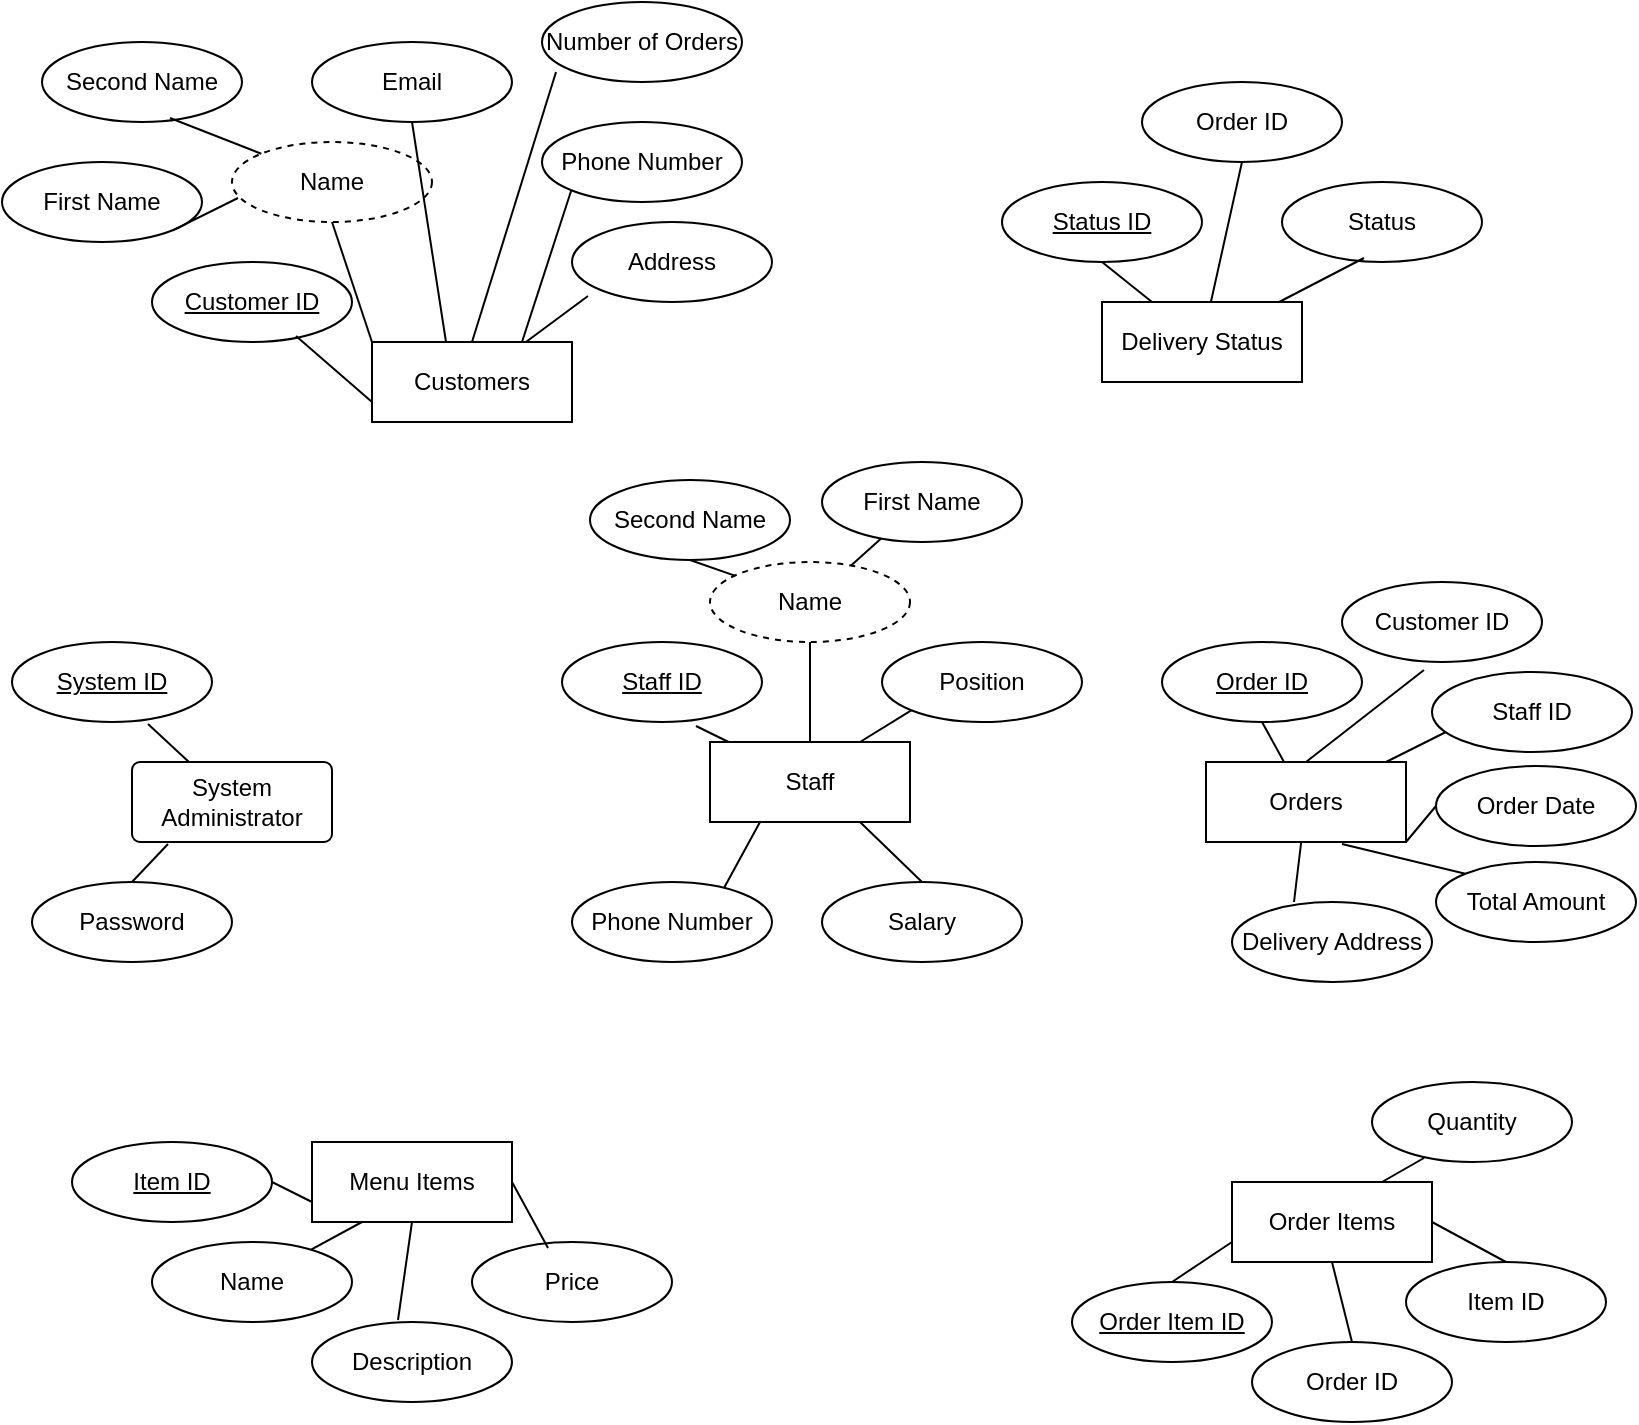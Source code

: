 <mxfile version="21.6.8" type="github">
  <diagram name="Page-1" id="dyHAM5HxzbNCwolYe6A6">
    <mxGraphModel dx="1039" dy="512" grid="1" gridSize="10" guides="1" tooltips="1" connect="1" arrows="1" fold="1" page="1" pageScale="1" pageWidth="827" pageHeight="1169" math="0" shadow="0">
      <root>
        <mxCell id="0" />
        <mxCell id="1" parent="0" />
        <mxCell id="RxUiXmsBHJBCxsVWnYsx-1" value="Customers" style="whiteSpace=wrap;html=1;align=center;" vertex="1" parent="1">
          <mxGeometry x="195" y="210" width="100" height="40" as="geometry" />
        </mxCell>
        <mxCell id="RxUiXmsBHJBCxsVWnYsx-2" value="System Administrator" style="rounded=1;arcSize=10;whiteSpace=wrap;html=1;align=center;" vertex="1" parent="1">
          <mxGeometry x="75" y="420" width="100" height="40" as="geometry" />
        </mxCell>
        <mxCell id="RxUiXmsBHJBCxsVWnYsx-3" style="edgeStyle=orthogonalEdgeStyle;rounded=0;orthogonalLoop=1;jettySize=auto;html=1;exitX=0.5;exitY=1;exitDx=0;exitDy=0;" edge="1" parent="1" source="RxUiXmsBHJBCxsVWnYsx-1" target="RxUiXmsBHJBCxsVWnYsx-1">
          <mxGeometry relative="1" as="geometry" />
        </mxCell>
        <mxCell id="RxUiXmsBHJBCxsVWnYsx-4" value="Menu Items" style="whiteSpace=wrap;html=1;align=center;" vertex="1" parent="1">
          <mxGeometry x="165" y="610" width="100" height="40" as="geometry" />
        </mxCell>
        <mxCell id="RxUiXmsBHJBCxsVWnYsx-5" value="Staff" style="whiteSpace=wrap;html=1;align=center;" vertex="1" parent="1">
          <mxGeometry x="364" y="410" width="100" height="40" as="geometry" />
        </mxCell>
        <mxCell id="RxUiXmsBHJBCxsVWnYsx-6" value="Orders" style="whiteSpace=wrap;html=1;align=center;" vertex="1" parent="1">
          <mxGeometry x="612" y="420" width="100" height="40" as="geometry" />
        </mxCell>
        <mxCell id="RxUiXmsBHJBCxsVWnYsx-7" value="Delivery Status" style="whiteSpace=wrap;html=1;align=center;" vertex="1" parent="1">
          <mxGeometry x="560" y="190" width="100" height="40" as="geometry" />
        </mxCell>
        <mxCell id="RxUiXmsBHJBCxsVWnYsx-8" value="Order Items" style="whiteSpace=wrap;html=1;align=center;" vertex="1" parent="1">
          <mxGeometry x="625" y="630" width="100" height="40" as="geometry" />
        </mxCell>
        <mxCell id="RxUiXmsBHJBCxsVWnYsx-9" value="Password" style="ellipse;whiteSpace=wrap;html=1;align=center;" vertex="1" parent="1">
          <mxGeometry x="25" y="480" width="100" height="40" as="geometry" />
        </mxCell>
        <mxCell id="RxUiXmsBHJBCxsVWnYsx-10" value="System ID" style="ellipse;whiteSpace=wrap;html=1;align=center;fontStyle=4;" vertex="1" parent="1">
          <mxGeometry x="15" y="360" width="100" height="40" as="geometry" />
        </mxCell>
        <mxCell id="RxUiXmsBHJBCxsVWnYsx-11" value="" style="endArrow=none;html=1;rounded=0;exitX=0.68;exitY=1.025;exitDx=0;exitDy=0;exitPerimeter=0;" edge="1" parent="1" source="RxUiXmsBHJBCxsVWnYsx-10" target="RxUiXmsBHJBCxsVWnYsx-2">
          <mxGeometry relative="1" as="geometry">
            <mxPoint x="315" y="460" as="sourcePoint" />
            <mxPoint x="475" y="460" as="targetPoint" />
          </mxGeometry>
        </mxCell>
        <mxCell id="RxUiXmsBHJBCxsVWnYsx-12" value="" style="endArrow=none;html=1;rounded=0;exitX=0.18;exitY=1.025;exitDx=0;exitDy=0;exitPerimeter=0;entryX=0.5;entryY=0;entryDx=0;entryDy=0;" edge="1" parent="1" source="RxUiXmsBHJBCxsVWnYsx-2" target="RxUiXmsBHJBCxsVWnYsx-9">
          <mxGeometry relative="1" as="geometry">
            <mxPoint x="315" y="460" as="sourcePoint" />
            <mxPoint x="475" y="460" as="targetPoint" />
          </mxGeometry>
        </mxCell>
        <mxCell id="RxUiXmsBHJBCxsVWnYsx-13" value="Name" style="ellipse;whiteSpace=wrap;html=1;align=center;" vertex="1" parent="1">
          <mxGeometry x="85" y="660" width="100" height="40" as="geometry" />
        </mxCell>
        <mxCell id="RxUiXmsBHJBCxsVWnYsx-14" value="Description" style="ellipse;whiteSpace=wrap;html=1;align=center;" vertex="1" parent="1">
          <mxGeometry x="165" y="700" width="100" height="40" as="geometry" />
        </mxCell>
        <mxCell id="RxUiXmsBHJBCxsVWnYsx-15" value="Price" style="ellipse;whiteSpace=wrap;html=1;align=center;" vertex="1" parent="1">
          <mxGeometry x="245" y="660" width="100" height="40" as="geometry" />
        </mxCell>
        <mxCell id="RxUiXmsBHJBCxsVWnYsx-16" value="Item ID" style="ellipse;whiteSpace=wrap;html=1;align=center;fontStyle=4;" vertex="1" parent="1">
          <mxGeometry x="45" y="610" width="100" height="40" as="geometry" />
        </mxCell>
        <mxCell id="RxUiXmsBHJBCxsVWnYsx-18" value="" style="endArrow=none;html=1;rounded=0;exitX=1;exitY=0.5;exitDx=0;exitDy=0;entryX=0;entryY=0.75;entryDx=0;entryDy=0;" edge="1" parent="1" source="RxUiXmsBHJBCxsVWnYsx-16" target="RxUiXmsBHJBCxsVWnYsx-4">
          <mxGeometry relative="1" as="geometry">
            <mxPoint x="315" y="600" as="sourcePoint" />
            <mxPoint x="475" y="600" as="targetPoint" />
          </mxGeometry>
        </mxCell>
        <mxCell id="RxUiXmsBHJBCxsVWnYsx-19" value="" style="endArrow=none;html=1;rounded=0;entryX=0.25;entryY=1;entryDx=0;entryDy=0;" edge="1" parent="1" source="RxUiXmsBHJBCxsVWnYsx-13" target="RxUiXmsBHJBCxsVWnYsx-4">
          <mxGeometry relative="1" as="geometry">
            <mxPoint x="315" y="600" as="sourcePoint" />
            <mxPoint x="475" y="600" as="targetPoint" />
          </mxGeometry>
        </mxCell>
        <mxCell id="RxUiXmsBHJBCxsVWnYsx-20" value="" style="endArrow=none;html=1;rounded=0;exitX=0.43;exitY=-0.025;exitDx=0;exitDy=0;exitPerimeter=0;entryX=0.5;entryY=1;entryDx=0;entryDy=0;" edge="1" parent="1" source="RxUiXmsBHJBCxsVWnYsx-14" target="RxUiXmsBHJBCxsVWnYsx-4">
          <mxGeometry relative="1" as="geometry">
            <mxPoint x="315" y="600" as="sourcePoint" />
            <mxPoint x="475" y="600" as="targetPoint" />
          </mxGeometry>
        </mxCell>
        <mxCell id="RxUiXmsBHJBCxsVWnYsx-21" value="" style="endArrow=none;html=1;rounded=0;exitX=0.38;exitY=0.075;exitDx=0;exitDy=0;exitPerimeter=0;entryX=1;entryY=0.5;entryDx=0;entryDy=0;" edge="1" parent="1" source="RxUiXmsBHJBCxsVWnYsx-15" target="RxUiXmsBHJBCxsVWnYsx-4">
          <mxGeometry relative="1" as="geometry">
            <mxPoint x="315" y="600" as="sourcePoint" />
            <mxPoint x="475" y="600" as="targetPoint" />
          </mxGeometry>
        </mxCell>
        <mxCell id="RxUiXmsBHJBCxsVWnYsx-22" value="Order Item ID" style="ellipse;whiteSpace=wrap;html=1;align=center;fontStyle=4;" vertex="1" parent="1">
          <mxGeometry x="545" y="680" width="100" height="40" as="geometry" />
        </mxCell>
        <mxCell id="RxUiXmsBHJBCxsVWnYsx-23" value="Order ID" style="ellipse;whiteSpace=wrap;html=1;align=center;" vertex="1" parent="1">
          <mxGeometry x="635" y="710" width="100" height="40" as="geometry" />
        </mxCell>
        <mxCell id="RxUiXmsBHJBCxsVWnYsx-24" value="Item ID" style="ellipse;whiteSpace=wrap;html=1;align=center;" vertex="1" parent="1">
          <mxGeometry x="712" y="670" width="100" height="40" as="geometry" />
        </mxCell>
        <mxCell id="RxUiXmsBHJBCxsVWnYsx-25" value="Quantity" style="ellipse;whiteSpace=wrap;html=1;align=center;" vertex="1" parent="1">
          <mxGeometry x="695" y="580" width="100" height="40" as="geometry" />
        </mxCell>
        <mxCell id="RxUiXmsBHJBCxsVWnYsx-26" value="" style="endArrow=none;html=1;rounded=0;entryX=0;entryY=0.75;entryDx=0;entryDy=0;exitX=0.5;exitY=0;exitDx=0;exitDy=0;" edge="1" parent="1" source="RxUiXmsBHJBCxsVWnYsx-22" target="RxUiXmsBHJBCxsVWnYsx-8">
          <mxGeometry relative="1" as="geometry">
            <mxPoint x="315" y="600" as="sourcePoint" />
            <mxPoint x="475" y="600" as="targetPoint" />
          </mxGeometry>
        </mxCell>
        <mxCell id="RxUiXmsBHJBCxsVWnYsx-27" value="" style="endArrow=none;html=1;rounded=0;entryX=0.5;entryY=1;entryDx=0;entryDy=0;exitX=0.5;exitY=0;exitDx=0;exitDy=0;" edge="1" parent="1" source="RxUiXmsBHJBCxsVWnYsx-23" target="RxUiXmsBHJBCxsVWnYsx-8">
          <mxGeometry relative="1" as="geometry">
            <mxPoint x="315" y="600" as="sourcePoint" />
            <mxPoint x="475" y="600" as="targetPoint" />
          </mxGeometry>
        </mxCell>
        <mxCell id="RxUiXmsBHJBCxsVWnYsx-28" value="" style="endArrow=none;html=1;rounded=0;entryX=0.5;entryY=0;entryDx=0;entryDy=0;exitX=1;exitY=0.5;exitDx=0;exitDy=0;" edge="1" parent="1" source="RxUiXmsBHJBCxsVWnYsx-8" target="RxUiXmsBHJBCxsVWnYsx-24">
          <mxGeometry relative="1" as="geometry">
            <mxPoint x="315" y="600" as="sourcePoint" />
            <mxPoint x="475" y="600" as="targetPoint" />
          </mxGeometry>
        </mxCell>
        <mxCell id="RxUiXmsBHJBCxsVWnYsx-29" value="" style="endArrow=none;html=1;rounded=0;entryX=0.26;entryY=0.95;entryDx=0;entryDy=0;entryPerimeter=0;exitX=0.75;exitY=0;exitDx=0;exitDy=0;" edge="1" parent="1" source="RxUiXmsBHJBCxsVWnYsx-8" target="RxUiXmsBHJBCxsVWnYsx-25">
          <mxGeometry relative="1" as="geometry">
            <mxPoint x="315" y="600" as="sourcePoint" />
            <mxPoint x="475" y="600" as="targetPoint" />
          </mxGeometry>
        </mxCell>
        <mxCell id="RxUiXmsBHJBCxsVWnYsx-30" value="Customer ID" style="ellipse;whiteSpace=wrap;html=1;align=center;fontStyle=4;" vertex="1" parent="1">
          <mxGeometry x="85" y="170" width="100" height="40" as="geometry" />
        </mxCell>
        <mxCell id="RxUiXmsBHJBCxsVWnYsx-31" value="First Name" style="ellipse;whiteSpace=wrap;html=1;align=center;" vertex="1" parent="1">
          <mxGeometry x="10" y="120" width="100" height="40" as="geometry" />
        </mxCell>
        <mxCell id="RxUiXmsBHJBCxsVWnYsx-33" value="Second Name" style="ellipse;whiteSpace=wrap;html=1;align=center;" vertex="1" parent="1">
          <mxGeometry x="30" y="60" width="100" height="40" as="geometry" />
        </mxCell>
        <mxCell id="RxUiXmsBHJBCxsVWnYsx-34" value="Name" style="ellipse;whiteSpace=wrap;html=1;align=center;dashed=1;" vertex="1" parent="1">
          <mxGeometry x="125" y="110" width="100" height="40" as="geometry" />
        </mxCell>
        <mxCell id="RxUiXmsBHJBCxsVWnYsx-35" value="Email" style="ellipse;whiteSpace=wrap;html=1;align=center;" vertex="1" parent="1">
          <mxGeometry x="165" y="60" width="100" height="40" as="geometry" />
        </mxCell>
        <mxCell id="RxUiXmsBHJBCxsVWnYsx-36" value="Phone Number" style="ellipse;whiteSpace=wrap;html=1;align=center;" vertex="1" parent="1">
          <mxGeometry x="280" y="100" width="100" height="40" as="geometry" />
        </mxCell>
        <mxCell id="RxUiXmsBHJBCxsVWnYsx-37" value="Address" style="ellipse;whiteSpace=wrap;html=1;align=center;" vertex="1" parent="1">
          <mxGeometry x="295" y="150" width="100" height="40" as="geometry" />
        </mxCell>
        <mxCell id="RxUiXmsBHJBCxsVWnYsx-38" value="Number of Orders" style="ellipse;whiteSpace=wrap;html=1;align=center;" vertex="1" parent="1">
          <mxGeometry x="280" y="40" width="100" height="40" as="geometry" />
        </mxCell>
        <mxCell id="RxUiXmsBHJBCxsVWnYsx-39" value="" style="endArrow=none;html=1;rounded=0;exitX=0.72;exitY=0.925;exitDx=0;exitDy=0;exitPerimeter=0;entryX=0;entryY=0.75;entryDx=0;entryDy=0;" edge="1" parent="1" source="RxUiXmsBHJBCxsVWnYsx-30" target="RxUiXmsBHJBCxsVWnYsx-1">
          <mxGeometry relative="1" as="geometry">
            <mxPoint x="340" y="170" as="sourcePoint" />
            <mxPoint x="500" y="170" as="targetPoint" />
          </mxGeometry>
        </mxCell>
        <mxCell id="RxUiXmsBHJBCxsVWnYsx-40" value="" style="endArrow=none;html=1;rounded=0;exitX=1;exitY=1;exitDx=0;exitDy=0;entryX=0.03;entryY=0.7;entryDx=0;entryDy=0;entryPerimeter=0;" edge="1" parent="1" source="RxUiXmsBHJBCxsVWnYsx-31" target="RxUiXmsBHJBCxsVWnYsx-34">
          <mxGeometry relative="1" as="geometry">
            <mxPoint x="340" y="170" as="sourcePoint" />
            <mxPoint x="500" y="170" as="targetPoint" />
          </mxGeometry>
        </mxCell>
        <mxCell id="RxUiXmsBHJBCxsVWnYsx-41" value="" style="endArrow=none;html=1;rounded=0;exitX=0.64;exitY=0.95;exitDx=0;exitDy=0;exitPerimeter=0;entryX=0;entryY=0;entryDx=0;entryDy=0;" edge="1" parent="1" source="RxUiXmsBHJBCxsVWnYsx-33" target="RxUiXmsBHJBCxsVWnYsx-34">
          <mxGeometry relative="1" as="geometry">
            <mxPoint x="340" y="170" as="sourcePoint" />
            <mxPoint x="500" y="170" as="targetPoint" />
          </mxGeometry>
        </mxCell>
        <mxCell id="RxUiXmsBHJBCxsVWnYsx-42" value="" style="endArrow=none;html=1;rounded=0;exitX=0.5;exitY=1;exitDx=0;exitDy=0;entryX=0;entryY=0;entryDx=0;entryDy=0;" edge="1" parent="1" source="RxUiXmsBHJBCxsVWnYsx-34" target="RxUiXmsBHJBCxsVWnYsx-1">
          <mxGeometry relative="1" as="geometry">
            <mxPoint x="340" y="170" as="sourcePoint" />
            <mxPoint x="500" y="170" as="targetPoint" />
          </mxGeometry>
        </mxCell>
        <mxCell id="RxUiXmsBHJBCxsVWnYsx-43" value="" style="endArrow=none;html=1;rounded=0;exitX=0.5;exitY=1;exitDx=0;exitDy=0;entryX=0.37;entryY=0;entryDx=0;entryDy=0;entryPerimeter=0;" edge="1" parent="1" source="RxUiXmsBHJBCxsVWnYsx-35" target="RxUiXmsBHJBCxsVWnYsx-1">
          <mxGeometry relative="1" as="geometry">
            <mxPoint x="340" y="170" as="sourcePoint" />
            <mxPoint x="500" y="170" as="targetPoint" />
          </mxGeometry>
        </mxCell>
        <mxCell id="RxUiXmsBHJBCxsVWnYsx-44" value="" style="endArrow=none;html=1;rounded=0;exitX=0.07;exitY=0.875;exitDx=0;exitDy=0;exitPerimeter=0;entryX=0.5;entryY=0;entryDx=0;entryDy=0;" edge="1" parent="1" source="RxUiXmsBHJBCxsVWnYsx-38" target="RxUiXmsBHJBCxsVWnYsx-1">
          <mxGeometry relative="1" as="geometry">
            <mxPoint x="340" y="170" as="sourcePoint" />
            <mxPoint x="500" y="170" as="targetPoint" />
          </mxGeometry>
        </mxCell>
        <mxCell id="RxUiXmsBHJBCxsVWnYsx-45" value="" style="endArrow=none;html=1;rounded=0;exitX=0;exitY=1;exitDx=0;exitDy=0;entryX=0.75;entryY=0;entryDx=0;entryDy=0;" edge="1" parent="1" source="RxUiXmsBHJBCxsVWnYsx-36" target="RxUiXmsBHJBCxsVWnYsx-1">
          <mxGeometry relative="1" as="geometry">
            <mxPoint x="340" y="170" as="sourcePoint" />
            <mxPoint x="500" y="170" as="targetPoint" />
          </mxGeometry>
        </mxCell>
        <mxCell id="RxUiXmsBHJBCxsVWnYsx-46" value="" style="endArrow=none;html=1;rounded=0;exitX=0.08;exitY=0.925;exitDx=0;exitDy=0;exitPerimeter=0;" edge="1" parent="1" source="RxUiXmsBHJBCxsVWnYsx-37" target="RxUiXmsBHJBCxsVWnYsx-1">
          <mxGeometry relative="1" as="geometry">
            <mxPoint x="340" y="170" as="sourcePoint" />
            <mxPoint x="500" y="170" as="targetPoint" />
          </mxGeometry>
        </mxCell>
        <mxCell id="RxUiXmsBHJBCxsVWnYsx-47" value="Status ID" style="ellipse;whiteSpace=wrap;html=1;align=center;fontStyle=4;" vertex="1" parent="1">
          <mxGeometry x="510" y="130" width="100" height="40" as="geometry" />
        </mxCell>
        <mxCell id="RxUiXmsBHJBCxsVWnYsx-48" value="Order ID" style="ellipse;whiteSpace=wrap;html=1;align=center;" vertex="1" parent="1">
          <mxGeometry x="580" y="80" width="100" height="40" as="geometry" />
        </mxCell>
        <mxCell id="RxUiXmsBHJBCxsVWnYsx-49" value="Status" style="ellipse;whiteSpace=wrap;html=1;align=center;" vertex="1" parent="1">
          <mxGeometry x="650" y="130" width="100" height="40" as="geometry" />
        </mxCell>
        <mxCell id="RxUiXmsBHJBCxsVWnYsx-50" value="" style="endArrow=none;html=1;rounded=0;exitX=0.5;exitY=1;exitDx=0;exitDy=0;" edge="1" parent="1" source="RxUiXmsBHJBCxsVWnYsx-47" target="RxUiXmsBHJBCxsVWnYsx-7">
          <mxGeometry relative="1" as="geometry">
            <mxPoint x="360" y="310" as="sourcePoint" />
            <mxPoint x="520" y="310" as="targetPoint" />
          </mxGeometry>
        </mxCell>
        <mxCell id="RxUiXmsBHJBCxsVWnYsx-51" value="" style="endArrow=none;html=1;rounded=0;exitX=0.5;exitY=1;exitDx=0;exitDy=0;" edge="1" parent="1" source="RxUiXmsBHJBCxsVWnYsx-48" target="RxUiXmsBHJBCxsVWnYsx-7">
          <mxGeometry relative="1" as="geometry">
            <mxPoint x="360" y="310" as="sourcePoint" />
            <mxPoint x="520" y="310" as="targetPoint" />
          </mxGeometry>
        </mxCell>
        <mxCell id="RxUiXmsBHJBCxsVWnYsx-52" value="" style="endArrow=none;html=1;rounded=0;entryX=0.41;entryY=0.95;entryDx=0;entryDy=0;entryPerimeter=0;" edge="1" parent="1" source="RxUiXmsBHJBCxsVWnYsx-7" target="RxUiXmsBHJBCxsVWnYsx-49">
          <mxGeometry relative="1" as="geometry">
            <mxPoint x="700" y="190" as="sourcePoint" />
            <mxPoint x="520" y="310" as="targetPoint" />
          </mxGeometry>
        </mxCell>
        <mxCell id="RxUiXmsBHJBCxsVWnYsx-53" value="Order ID" style="ellipse;whiteSpace=wrap;html=1;align=center;fontStyle=4;" vertex="1" parent="1">
          <mxGeometry x="590" y="360" width="100" height="40" as="geometry" />
        </mxCell>
        <mxCell id="RxUiXmsBHJBCxsVWnYsx-54" value="Customer ID" style="ellipse;whiteSpace=wrap;html=1;align=center;" vertex="1" parent="1">
          <mxGeometry x="680" y="330" width="100" height="40" as="geometry" />
        </mxCell>
        <mxCell id="RxUiXmsBHJBCxsVWnYsx-55" value="Staff ID" style="ellipse;whiteSpace=wrap;html=1;align=center;" vertex="1" parent="1">
          <mxGeometry x="725" y="375" width="100" height="40" as="geometry" />
        </mxCell>
        <mxCell id="RxUiXmsBHJBCxsVWnYsx-56" value="Total Amount" style="ellipse;whiteSpace=wrap;html=1;align=center;" vertex="1" parent="1">
          <mxGeometry x="727" y="470" width="100" height="40" as="geometry" />
        </mxCell>
        <mxCell id="RxUiXmsBHJBCxsVWnYsx-57" value="Order Date" style="ellipse;whiteSpace=wrap;html=1;align=center;" vertex="1" parent="1">
          <mxGeometry x="727" y="422" width="100" height="40" as="geometry" />
        </mxCell>
        <mxCell id="RxUiXmsBHJBCxsVWnYsx-58" value="Delivery Address" style="ellipse;whiteSpace=wrap;html=1;align=center;" vertex="1" parent="1">
          <mxGeometry x="625" y="490" width="100" height="40" as="geometry" />
        </mxCell>
        <mxCell id="RxUiXmsBHJBCxsVWnYsx-59" value="" style="endArrow=none;html=1;rounded=0;entryX=0.5;entryY=1;entryDx=0;entryDy=0;" edge="1" parent="1" source="RxUiXmsBHJBCxsVWnYsx-6" target="RxUiXmsBHJBCxsVWnYsx-53">
          <mxGeometry relative="1" as="geometry">
            <mxPoint x="360" y="340" as="sourcePoint" />
            <mxPoint x="520" y="340" as="targetPoint" />
          </mxGeometry>
        </mxCell>
        <mxCell id="RxUiXmsBHJBCxsVWnYsx-60" value="" style="endArrow=none;html=1;rounded=0;entryX=0.41;entryY=1.1;entryDx=0;entryDy=0;entryPerimeter=0;exitX=0.5;exitY=0;exitDx=0;exitDy=0;" edge="1" parent="1" source="RxUiXmsBHJBCxsVWnYsx-6" target="RxUiXmsBHJBCxsVWnYsx-54">
          <mxGeometry relative="1" as="geometry">
            <mxPoint x="360" y="340" as="sourcePoint" />
            <mxPoint x="520" y="340" as="targetPoint" />
          </mxGeometry>
        </mxCell>
        <mxCell id="RxUiXmsBHJBCxsVWnYsx-61" value="" style="endArrow=none;html=1;rounded=0;entryX=0.07;entryY=0.75;entryDx=0;entryDy=0;entryPerimeter=0;" edge="1" parent="1" source="RxUiXmsBHJBCxsVWnYsx-6" target="RxUiXmsBHJBCxsVWnYsx-55">
          <mxGeometry relative="1" as="geometry">
            <mxPoint x="360" y="340" as="sourcePoint" />
            <mxPoint x="520" y="340" as="targetPoint" />
          </mxGeometry>
        </mxCell>
        <mxCell id="RxUiXmsBHJBCxsVWnYsx-62" value="" style="endArrow=none;html=1;rounded=0;entryX=0;entryY=0.5;entryDx=0;entryDy=0;exitX=1;exitY=1;exitDx=0;exitDy=0;" edge="1" parent="1" source="RxUiXmsBHJBCxsVWnYsx-6" target="RxUiXmsBHJBCxsVWnYsx-57">
          <mxGeometry relative="1" as="geometry">
            <mxPoint x="360" y="340" as="sourcePoint" />
            <mxPoint x="520" y="340" as="targetPoint" />
          </mxGeometry>
        </mxCell>
        <mxCell id="RxUiXmsBHJBCxsVWnYsx-63" value="" style="endArrow=none;html=1;rounded=0;entryX=0;entryY=0;entryDx=0;entryDy=0;exitX=0.68;exitY=1.025;exitDx=0;exitDy=0;exitPerimeter=0;" edge="1" parent="1" source="RxUiXmsBHJBCxsVWnYsx-6" target="RxUiXmsBHJBCxsVWnYsx-56">
          <mxGeometry relative="1" as="geometry">
            <mxPoint x="360" y="340" as="sourcePoint" />
            <mxPoint x="520" y="340" as="targetPoint" />
          </mxGeometry>
        </mxCell>
        <mxCell id="RxUiXmsBHJBCxsVWnYsx-64" value="" style="endArrow=none;html=1;rounded=0;entryX=0.31;entryY=0;entryDx=0;entryDy=0;entryPerimeter=0;" edge="1" parent="1" source="RxUiXmsBHJBCxsVWnYsx-6" target="RxUiXmsBHJBCxsVWnYsx-58">
          <mxGeometry relative="1" as="geometry">
            <mxPoint x="360" y="340" as="sourcePoint" />
            <mxPoint x="520" y="340" as="targetPoint" />
          </mxGeometry>
        </mxCell>
        <mxCell id="RxUiXmsBHJBCxsVWnYsx-65" value="Staff ID" style="ellipse;whiteSpace=wrap;html=1;align=center;fontStyle=4;" vertex="1" parent="1">
          <mxGeometry x="290" y="360" width="100" height="40" as="geometry" />
        </mxCell>
        <mxCell id="RxUiXmsBHJBCxsVWnYsx-66" value="Name" style="ellipse;whiteSpace=wrap;html=1;align=center;dashed=1;" vertex="1" parent="1">
          <mxGeometry x="364" y="320" width="100" height="40" as="geometry" />
        </mxCell>
        <mxCell id="RxUiXmsBHJBCxsVWnYsx-67" value="Second Name" style="ellipse;whiteSpace=wrap;html=1;align=center;" vertex="1" parent="1">
          <mxGeometry x="304" y="279" width="100" height="40" as="geometry" />
        </mxCell>
        <mxCell id="RxUiXmsBHJBCxsVWnYsx-68" value="First Name" style="ellipse;whiteSpace=wrap;html=1;align=center;" vertex="1" parent="1">
          <mxGeometry x="420" y="270" width="100" height="40" as="geometry" />
        </mxCell>
        <mxCell id="RxUiXmsBHJBCxsVWnYsx-69" value="Position" style="ellipse;whiteSpace=wrap;html=1;align=center;" vertex="1" parent="1">
          <mxGeometry x="450" y="360" width="100" height="40" as="geometry" />
        </mxCell>
        <mxCell id="RxUiXmsBHJBCxsVWnYsx-70" value="Phone Number" style="ellipse;whiteSpace=wrap;html=1;align=center;" vertex="1" parent="1">
          <mxGeometry x="295" y="480" width="100" height="40" as="geometry" />
        </mxCell>
        <mxCell id="RxUiXmsBHJBCxsVWnYsx-71" value="Salary" style="ellipse;whiteSpace=wrap;html=1;align=center;" vertex="1" parent="1">
          <mxGeometry x="420" y="480" width="100" height="40" as="geometry" />
        </mxCell>
        <mxCell id="RxUiXmsBHJBCxsVWnYsx-72" value="" style="endArrow=none;html=1;rounded=0;exitX=0.5;exitY=1;exitDx=0;exitDy=0;" edge="1" parent="1" source="RxUiXmsBHJBCxsVWnYsx-67" target="RxUiXmsBHJBCxsVWnYsx-66">
          <mxGeometry relative="1" as="geometry">
            <mxPoint x="360" y="340" as="sourcePoint" />
            <mxPoint x="520" y="340" as="targetPoint" />
          </mxGeometry>
        </mxCell>
        <mxCell id="RxUiXmsBHJBCxsVWnYsx-73" value="" style="endArrow=none;html=1;rounded=0;" edge="1" parent="1" source="RxUiXmsBHJBCxsVWnYsx-66" target="RxUiXmsBHJBCxsVWnYsx-68">
          <mxGeometry relative="1" as="geometry">
            <mxPoint x="360" y="340" as="sourcePoint" />
            <mxPoint x="520" y="340" as="targetPoint" />
          </mxGeometry>
        </mxCell>
        <mxCell id="RxUiXmsBHJBCxsVWnYsx-74" value="" style="endArrow=none;html=1;rounded=0;exitX=0.5;exitY=1;exitDx=0;exitDy=0;" edge="1" parent="1" source="RxUiXmsBHJBCxsVWnYsx-66" target="RxUiXmsBHJBCxsVWnYsx-5">
          <mxGeometry relative="1" as="geometry">
            <mxPoint x="360" y="340" as="sourcePoint" />
            <mxPoint x="520" y="340" as="targetPoint" />
          </mxGeometry>
        </mxCell>
        <mxCell id="RxUiXmsBHJBCxsVWnYsx-75" value="" style="endArrow=none;html=1;rounded=0;exitX=0.67;exitY=1.05;exitDx=0;exitDy=0;exitPerimeter=0;" edge="1" parent="1" source="RxUiXmsBHJBCxsVWnYsx-65" target="RxUiXmsBHJBCxsVWnYsx-5">
          <mxGeometry relative="1" as="geometry">
            <mxPoint x="360" y="340" as="sourcePoint" />
            <mxPoint x="520" y="340" as="targetPoint" />
          </mxGeometry>
        </mxCell>
        <mxCell id="RxUiXmsBHJBCxsVWnYsx-76" value="" style="endArrow=none;html=1;rounded=0;entryX=0;entryY=1;entryDx=0;entryDy=0;exitX=0.75;exitY=0;exitDx=0;exitDy=0;" edge="1" parent="1" source="RxUiXmsBHJBCxsVWnYsx-5" target="RxUiXmsBHJBCxsVWnYsx-69">
          <mxGeometry relative="1" as="geometry">
            <mxPoint x="360" y="340" as="sourcePoint" />
            <mxPoint x="520" y="340" as="targetPoint" />
          </mxGeometry>
        </mxCell>
        <mxCell id="RxUiXmsBHJBCxsVWnYsx-77" value="" style="endArrow=none;html=1;rounded=0;entryX=0.25;entryY=1;entryDx=0;entryDy=0;exitX=0.76;exitY=0.075;exitDx=0;exitDy=0;exitPerimeter=0;" edge="1" parent="1" source="RxUiXmsBHJBCxsVWnYsx-70" target="RxUiXmsBHJBCxsVWnYsx-5">
          <mxGeometry relative="1" as="geometry">
            <mxPoint x="360" y="340" as="sourcePoint" />
            <mxPoint x="520" y="340" as="targetPoint" />
          </mxGeometry>
        </mxCell>
        <mxCell id="RxUiXmsBHJBCxsVWnYsx-78" value="" style="endArrow=none;html=1;rounded=0;exitX=0.75;exitY=1;exitDx=0;exitDy=0;entryX=0.5;entryY=0;entryDx=0;entryDy=0;" edge="1" parent="1" source="RxUiXmsBHJBCxsVWnYsx-5" target="RxUiXmsBHJBCxsVWnYsx-71">
          <mxGeometry relative="1" as="geometry">
            <mxPoint x="360" y="340" as="sourcePoint" />
            <mxPoint x="520" y="340" as="targetPoint" />
          </mxGeometry>
        </mxCell>
      </root>
    </mxGraphModel>
  </diagram>
</mxfile>
